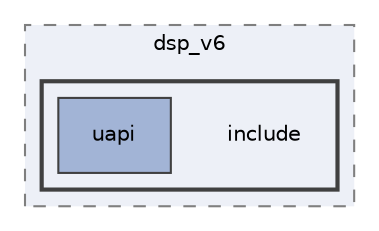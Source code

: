 digraph "drv_modules/private/video/dsp_v6/include"
{
 // INTERACTIVE_SVG=YES
 // LATEX_PDF_SIZE
  bgcolor="transparent";
  edge [fontname="Helvetica",fontsize="10",labelfontname="Helvetica",labelfontsize="10"];
  node [fontname="Helvetica",fontsize="10",shape=record];
  compound=true
  subgraph clusterdir_4a7e39aa121ab2cf71b4add75dd1d667 {
    graph [ bgcolor="#edf0f7", pencolor="grey50", style="filled,dashed,", label="dsp_v6", fontname="Helvetica", fontsize="10", URL="dir_4a7e39aa121ab2cf71b4add75dd1d667.html"]
  subgraph clusterdir_ed9ca10451a877d4cca6839915c31f31 {
    graph [ bgcolor="#edf0f7", pencolor="grey25", style="filled,bold,", label="", fontname="Helvetica", fontsize="10", URL="dir_ed9ca10451a877d4cca6839915c31f31.html"]
    dir_ed9ca10451a877d4cca6839915c31f31 [shape=plaintext, label="include"];
  dir_89bbb07a03bf9fb44691baa73c1be33f [shape=box, label="uapi", style="filled,", fillcolor="#a2b4d6", color="grey25", URL="dir_89bbb07a03bf9fb44691baa73c1be33f.html"];
  }
  }
}
